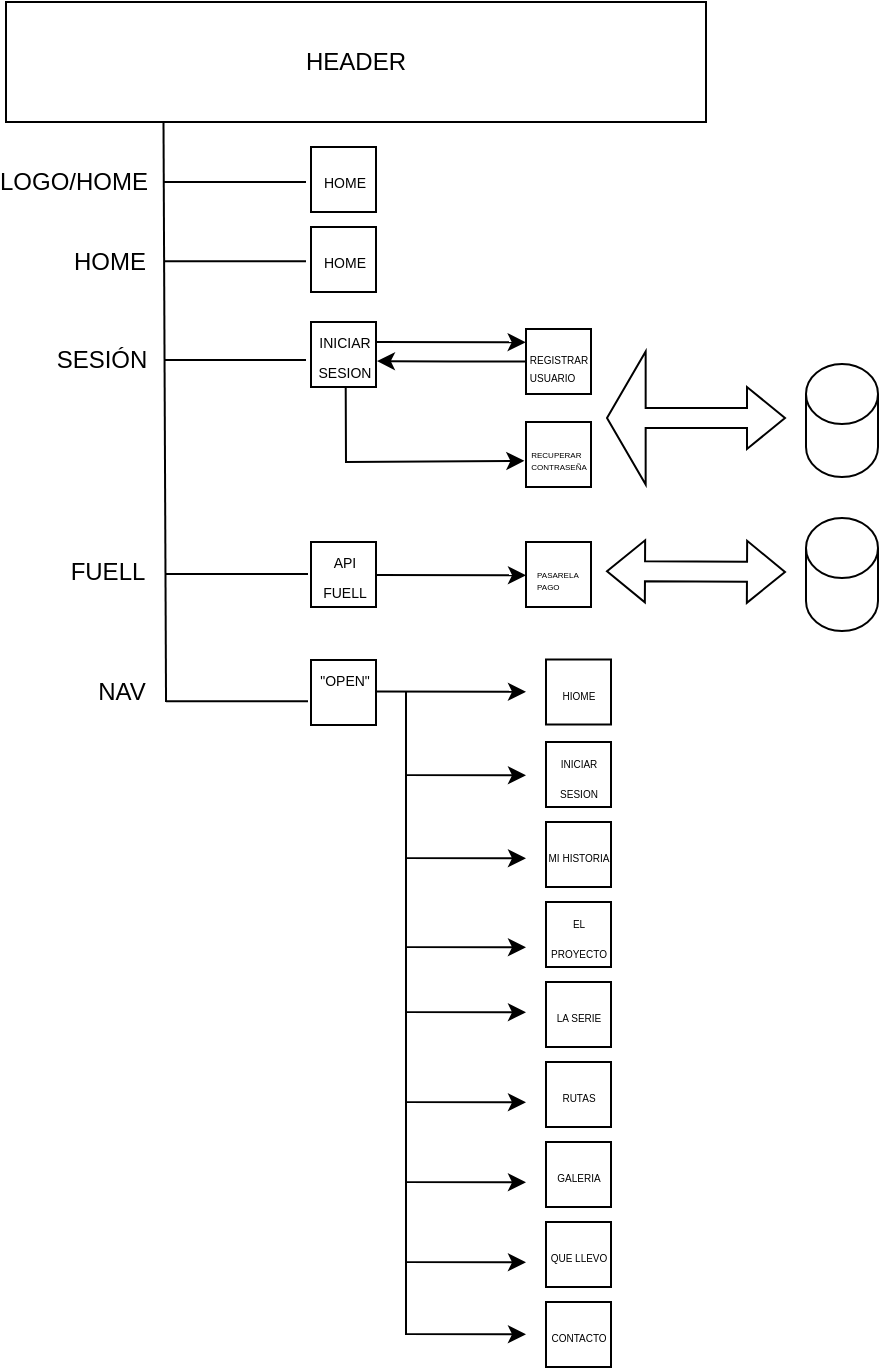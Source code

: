 <mxfile version="22.1.3" type="github" pages="3">
  <diagram name="Página-1" id="Q6UjCD8Ogbrj1XXTGMY5">
    <mxGraphModel dx="2931" dy="1871" grid="1" gridSize="10" guides="1" tooltips="1" connect="1" arrows="1" fold="1" page="1" pageScale="1" pageWidth="827" pageHeight="1169" math="0" shadow="0">
      <root>
        <mxCell id="0" />
        <mxCell id="1" parent="0" />
        <mxCell id="9y2J15ivf_s7y_aRdUUG-4" value="HEADER" style="rounded=0;whiteSpace=wrap;html=1;rotation=0;" parent="1" vertex="1">
          <mxGeometry x="196" y="243" width="350" height="60" as="geometry" />
        </mxCell>
        <mxCell id="9y2J15ivf_s7y_aRdUUG-5" value="" style="endArrow=none;html=1;rounded=0;entryX=0.225;entryY=0.982;entryDx=0;entryDy=0;entryPerimeter=0;exitX=0.867;exitY=0.667;exitDx=0;exitDy=0;exitPerimeter=0;" parent="1" source="9y2J15ivf_s7y_aRdUUG-7" edge="1">
          <mxGeometry width="50" height="50" relative="1" as="geometry">
            <mxPoint x="276" y="583" as="sourcePoint" />
            <mxPoint x="274.75" y="302.92" as="targetPoint" />
          </mxGeometry>
        </mxCell>
        <mxCell id="9y2J15ivf_s7y_aRdUUG-6" value="" style="endArrow=none;html=1;rounded=0;" parent="1" edge="1">
          <mxGeometry width="50" height="50" relative="1" as="geometry">
            <mxPoint x="275" y="333" as="sourcePoint" />
            <mxPoint x="346" y="333" as="targetPoint" />
          </mxGeometry>
        </mxCell>
        <mxCell id="9y2J15ivf_s7y_aRdUUG-7" value="NAV" style="text;html=1;strokeColor=none;fillColor=none;align=center;verticalAlign=middle;whiteSpace=wrap;rounded=0;" parent="1" vertex="1">
          <mxGeometry x="224" y="573" width="60" height="30" as="geometry" />
        </mxCell>
        <mxCell id="9y2J15ivf_s7y_aRdUUG-11" value="HOME" style="text;html=1;strokeColor=none;fillColor=none;align=center;verticalAlign=middle;whiteSpace=wrap;rounded=0;" parent="1" vertex="1">
          <mxGeometry x="218" y="358" width="60" height="30" as="geometry" />
        </mxCell>
        <mxCell id="9y2J15ivf_s7y_aRdUUG-13" value="FUELL" style="text;html=1;strokeColor=none;fillColor=none;align=center;verticalAlign=middle;whiteSpace=wrap;rounded=0;" parent="1" vertex="1">
          <mxGeometry x="217" y="513" width="60" height="30" as="geometry" />
        </mxCell>
        <mxCell id="9y2J15ivf_s7y_aRdUUG-14" value="SESIÓN" style="text;html=1;strokeColor=none;fillColor=none;align=center;verticalAlign=middle;whiteSpace=wrap;rounded=0;" parent="1" vertex="1">
          <mxGeometry x="214" y="406.5" width="60" height="30" as="geometry" />
        </mxCell>
        <mxCell id="9y2J15ivf_s7y_aRdUUG-15" value="LOGO/HOME" style="text;html=1;strokeColor=none;fillColor=none;align=center;verticalAlign=middle;whiteSpace=wrap;rounded=0;" parent="1" vertex="1">
          <mxGeometry x="200" y="318" width="60" height="30" as="geometry" />
        </mxCell>
        <mxCell id="9y2J15ivf_s7y_aRdUUG-16" value="&lt;font style=&quot;font-size: 7px;&quot;&gt;HOME&lt;/font&gt;" style="whiteSpace=wrap;html=1;aspect=fixed;align=center;" parent="1" vertex="1">
          <mxGeometry x="348.5" y="315.5" width="32.5" height="32.5" as="geometry" />
        </mxCell>
        <mxCell id="9y2J15ivf_s7y_aRdUUG-17" value="" style="endArrow=none;html=1;rounded=0;" parent="1" edge="1">
          <mxGeometry width="50" height="50" relative="1" as="geometry">
            <mxPoint x="275" y="372.66" as="sourcePoint" />
            <mxPoint x="346" y="372.66" as="targetPoint" />
          </mxGeometry>
        </mxCell>
        <mxCell id="9y2J15ivf_s7y_aRdUUG-18" value="&lt;font style=&quot;font-size: 7px;&quot;&gt;HOME&lt;/font&gt;" style="whiteSpace=wrap;html=1;aspect=fixed;align=center;" parent="1" vertex="1">
          <mxGeometry x="348.5" y="355.5" width="32.5" height="32.5" as="geometry" />
        </mxCell>
        <mxCell id="9y2J15ivf_s7y_aRdUUG-19" value="" style="endArrow=none;html=1;rounded=0;" parent="1" edge="1">
          <mxGeometry width="50" height="50" relative="1" as="geometry">
            <mxPoint x="275" y="422" as="sourcePoint" />
            <mxPoint x="346" y="422" as="targetPoint" />
          </mxGeometry>
        </mxCell>
        <mxCell id="9y2J15ivf_s7y_aRdUUG-20" value="&lt;font style=&quot;font-size: 7px;&quot;&gt;INICIAR&lt;br&gt;SESION&lt;br&gt;&lt;/font&gt;" style="whiteSpace=wrap;html=1;aspect=fixed;align=center;" parent="1" vertex="1">
          <mxGeometry x="348.5" y="403" width="32.5" height="32.5" as="geometry" />
        </mxCell>
        <mxCell id="9y2J15ivf_s7y_aRdUUG-28" value="" style="edgeStyle=orthogonalEdgeStyle;rounded=0;orthogonalLoop=1;jettySize=auto;html=1;entryX=1.014;entryY=0.601;entryDx=0;entryDy=0;entryPerimeter=0;" parent="1" source="9y2J15ivf_s7y_aRdUUG-22" target="9y2J15ivf_s7y_aRdUUG-20" edge="1">
          <mxGeometry relative="1" as="geometry">
            <mxPoint x="386" y="423" as="targetPoint" />
          </mxGeometry>
        </mxCell>
        <mxCell id="9y2J15ivf_s7y_aRdUUG-22" value="&lt;div style=&quot;text-align: left;&quot;&gt;&lt;span style=&quot;font-size: 5px; background-color: initial;&quot;&gt;REGISTRAR&lt;/span&gt;&lt;/div&gt;&lt;font style=&quot;font-size: 5px;&quot;&gt;&lt;div style=&quot;text-align: left;&quot;&gt;&lt;span style=&quot;background-color: initial;&quot;&gt;USUARIO&lt;/span&gt;&lt;/div&gt;&lt;/font&gt;" style="whiteSpace=wrap;html=1;aspect=fixed;align=center;" parent="1" vertex="1">
          <mxGeometry x="456" y="406.5" width="32.5" height="32.5" as="geometry" />
        </mxCell>
        <mxCell id="9y2J15ivf_s7y_aRdUUG-24" value="&lt;div style=&quot;text-align: left;&quot;&gt;&lt;span style=&quot;font-size: 4px; background-color: initial;&quot;&gt;RECUPERAR&lt;/span&gt;&lt;/div&gt;&lt;font style=&quot;font-size: 4px;&quot;&gt;&lt;div style=&quot;text-align: left;&quot;&gt;&lt;span style=&quot;background-color: initial;&quot;&gt;CONTRASEÑA&lt;/span&gt;&lt;/div&gt;&lt;/font&gt;" style="whiteSpace=wrap;html=1;aspect=fixed;align=center;" parent="1" vertex="1">
          <mxGeometry x="456" y="453" width="32.5" height="32.5" as="geometry" />
        </mxCell>
        <mxCell id="9y2J15ivf_s7y_aRdUUG-27" value="" style="endArrow=classic;html=1;rounded=0;exitX=1.005;exitY=0.567;exitDx=0;exitDy=0;exitPerimeter=0;" parent="1" edge="1">
          <mxGeometry width="50" height="50" relative="1" as="geometry">
            <mxPoint x="381.002" y="412.998" as="sourcePoint" />
            <mxPoint x="455.84" y="413.12" as="targetPoint" />
          </mxGeometry>
        </mxCell>
        <mxCell id="9y2J15ivf_s7y_aRdUUG-29" value="" style="endArrow=classic;html=1;rounded=0;entryX=-0.025;entryY=0.598;entryDx=0;entryDy=0;entryPerimeter=0;exitX=0.534;exitY=0.99;exitDx=0;exitDy=0;exitPerimeter=0;" parent="1" source="9y2J15ivf_s7y_aRdUUG-20" target="9y2J15ivf_s7y_aRdUUG-24" edge="1">
          <mxGeometry width="50" height="50" relative="1" as="geometry">
            <mxPoint x="381.002" y="469.168" as="sourcePoint" />
            <mxPoint x="455.84" y="469.29" as="targetPoint" />
            <Array as="points">
              <mxPoint x="366" y="473" />
            </Array>
          </mxGeometry>
        </mxCell>
        <mxCell id="9y2J15ivf_s7y_aRdUUG-31" value="&lt;font style=&quot;font-size: 7px;&quot;&gt;API&lt;br&gt;FUELL&lt;br&gt;&lt;/font&gt;" style="whiteSpace=wrap;html=1;aspect=fixed;align=center;" parent="1" vertex="1">
          <mxGeometry x="348.5" y="513" width="32.5" height="32.5" as="geometry" />
        </mxCell>
        <mxCell id="9y2J15ivf_s7y_aRdUUG-32" value="" style="endArrow=none;html=1;rounded=0;" parent="1" edge="1">
          <mxGeometry width="50" height="50" relative="1" as="geometry">
            <mxPoint x="276" y="528.94" as="sourcePoint" />
            <mxPoint x="347" y="528.94" as="targetPoint" />
          </mxGeometry>
        </mxCell>
        <mxCell id="9y2J15ivf_s7y_aRdUUG-33" value="" style="endArrow=classic;html=1;rounded=0;exitX=1.005;exitY=0.567;exitDx=0;exitDy=0;exitPerimeter=0;" parent="1" edge="1">
          <mxGeometry width="50" height="50" relative="1" as="geometry">
            <mxPoint x="381.162" y="529.497" as="sourcePoint" />
            <mxPoint x="456" y="529.62" as="targetPoint" />
          </mxGeometry>
        </mxCell>
        <mxCell id="9y2J15ivf_s7y_aRdUUG-34" value="&lt;div style=&quot;text-align: left;&quot;&gt;&lt;span style=&quot;font-size: 4px; background-color: initial;&quot;&gt;PASARELA&amp;nbsp;&lt;/span&gt;&lt;/div&gt;&lt;font style=&quot;font-size: 4px;&quot;&gt;&lt;div style=&quot;text-align: left;&quot;&gt;&lt;span style=&quot;background-color: initial;&quot;&gt;PAGO&lt;/span&gt;&lt;/div&gt;&lt;/font&gt;" style="whiteSpace=wrap;html=1;aspect=fixed;align=center;" parent="1" vertex="1">
          <mxGeometry x="456" y="513" width="32.5" height="32.5" as="geometry" />
        </mxCell>
        <mxCell id="9y2J15ivf_s7y_aRdUUG-35" value="" style="endArrow=none;html=1;rounded=0;" parent="1" edge="1">
          <mxGeometry width="50" height="50" relative="1" as="geometry">
            <mxPoint x="276" y="592.62" as="sourcePoint" />
            <mxPoint x="347" y="592.62" as="targetPoint" />
          </mxGeometry>
        </mxCell>
        <mxCell id="9y2J15ivf_s7y_aRdUUG-36" value="&lt;font style=&quot;font-size: 7px;&quot;&gt;&quot;OPEN&quot;&lt;br&gt;&lt;br&gt;&lt;/font&gt;" style="whiteSpace=wrap;html=1;aspect=fixed;align=center;" parent="1" vertex="1">
          <mxGeometry x="348.5" y="572" width="32.5" height="32.5" as="geometry" />
        </mxCell>
        <mxCell id="9y2J15ivf_s7y_aRdUUG-37" value="" style="endArrow=classic;html=1;rounded=0;exitX=1.005;exitY=0.567;exitDx=0;exitDy=0;exitPerimeter=0;" parent="1" edge="1">
          <mxGeometry width="50" height="50" relative="1" as="geometry">
            <mxPoint x="381.162" y="587.788" as="sourcePoint" />
            <mxPoint x="456" y="587.91" as="targetPoint" />
          </mxGeometry>
        </mxCell>
        <mxCell id="9y2J15ivf_s7y_aRdUUG-38" value="" style="endArrow=classic;html=1;rounded=0;" parent="1" edge="1">
          <mxGeometry width="50" height="50" relative="1" as="geometry">
            <mxPoint x="396" y="588" as="sourcePoint" />
            <mxPoint x="456" y="629.62" as="targetPoint" />
            <Array as="points">
              <mxPoint x="396" y="629.5" />
            </Array>
          </mxGeometry>
        </mxCell>
        <mxCell id="9y2J15ivf_s7y_aRdUUG-39" value="" style="endArrow=classic;html=1;rounded=0;" parent="1" edge="1">
          <mxGeometry width="50" height="50" relative="1" as="geometry">
            <mxPoint x="396" y="685.5" as="sourcePoint" />
            <mxPoint x="456" y="715.62" as="targetPoint" />
            <Array as="points">
              <mxPoint x="396" y="715.5" />
            </Array>
          </mxGeometry>
        </mxCell>
        <mxCell id="9y2J15ivf_s7y_aRdUUG-40" value="" style="endArrow=classic;html=1;rounded=0;" parent="1" edge="1">
          <mxGeometry width="50" height="50" relative="1" as="geometry">
            <mxPoint x="396" y="718" as="sourcePoint" />
            <mxPoint x="456" y="748.12" as="targetPoint" />
            <Array as="points">
              <mxPoint x="396" y="748" />
            </Array>
          </mxGeometry>
        </mxCell>
        <mxCell id="9y2J15ivf_s7y_aRdUUG-41" value="" style="endArrow=classic;html=1;rounded=0;" parent="1" edge="1">
          <mxGeometry width="50" height="50" relative="1" as="geometry">
            <mxPoint x="396" y="763" as="sourcePoint" />
            <mxPoint x="456" y="793.12" as="targetPoint" />
            <Array as="points">
              <mxPoint x="396" y="793" />
            </Array>
          </mxGeometry>
        </mxCell>
        <mxCell id="9y2J15ivf_s7y_aRdUUG-42" value="" style="endArrow=classic;html=1;rounded=0;" parent="1" edge="1">
          <mxGeometry width="50" height="50" relative="1" as="geometry">
            <mxPoint x="396" y="603" as="sourcePoint" />
            <mxPoint x="456" y="671.12" as="targetPoint" />
            <Array as="points">
              <mxPoint x="396" y="671" />
            </Array>
          </mxGeometry>
        </mxCell>
        <mxCell id="kgXsLkmQywL4M7RVmzUK-1" value="" style="shape=cylinder3;whiteSpace=wrap;html=1;boundedLbl=1;backgroundOutline=1;size=15;" parent="1" vertex="1">
          <mxGeometry x="596" y="424" width="36" height="56.5" as="geometry" />
        </mxCell>
        <mxCell id="kgXsLkmQywL4M7RVmzUK-2" value="" style="shape=flexArrow;endArrow=classic;startArrow=classic;html=1;rounded=0;startWidth=55.484;startSize=6.11;" parent="1" edge="1">
          <mxGeometry width="100" height="100" relative="1" as="geometry">
            <mxPoint x="496" y="451" as="sourcePoint" />
            <mxPoint x="586" y="451" as="targetPoint" />
          </mxGeometry>
        </mxCell>
        <mxCell id="kgXsLkmQywL4M7RVmzUK-3" value="" style="shape=cylinder3;whiteSpace=wrap;html=1;boundedLbl=1;backgroundOutline=1;size=15;" parent="1" vertex="1">
          <mxGeometry x="596" y="501" width="36" height="56.5" as="geometry" />
        </mxCell>
        <mxCell id="kgXsLkmQywL4M7RVmzUK-4" value="" style="shape=flexArrow;endArrow=classic;startArrow=classic;html=1;rounded=0;" parent="1" edge="1">
          <mxGeometry width="100" height="100" relative="1" as="geometry">
            <mxPoint x="496" y="527.58" as="sourcePoint" />
            <mxPoint x="586" y="528" as="targetPoint" />
          </mxGeometry>
        </mxCell>
        <mxCell id="kgXsLkmQywL4M7RVmzUK-5" value="&lt;div style=&quot;text-align: left;&quot;&gt;&lt;span style=&quot;font-size: 5px;&quot;&gt;HIOME&lt;/span&gt;&lt;/div&gt;" style="whiteSpace=wrap;html=1;aspect=fixed;align=center;" parent="1" vertex="1">
          <mxGeometry x="466" y="571.75" width="32.5" height="32.5" as="geometry" />
        </mxCell>
        <mxCell id="kgXsLkmQywL4M7RVmzUK-10" value="&lt;div style=&quot;&quot;&gt;&lt;span style=&quot;font-size: 5px;&quot;&gt;INICIAR&lt;/span&gt;&lt;/div&gt;&lt;div style=&quot;&quot;&gt;&lt;span style=&quot;font-size: 5px;&quot;&gt;SESION&lt;/span&gt;&lt;/div&gt;" style="whiteSpace=wrap;html=1;aspect=fixed;align=center;" parent="1" vertex="1">
          <mxGeometry x="466" y="613" width="32.5" height="32.5" as="geometry" />
        </mxCell>
        <mxCell id="kgXsLkmQywL4M7RVmzUK-11" value="&lt;div style=&quot;&quot;&gt;&lt;span style=&quot;font-size: 5px;&quot;&gt;MI HISTORIA&lt;/span&gt;&lt;/div&gt;" style="whiteSpace=wrap;html=1;aspect=fixed;align=center;" parent="1" vertex="1">
          <mxGeometry x="466" y="653" width="32.5" height="32.5" as="geometry" />
        </mxCell>
        <mxCell id="kgXsLkmQywL4M7RVmzUK-12" value="&lt;div style=&quot;&quot;&gt;&lt;span style=&quot;font-size: 5px;&quot;&gt;EL PROYECTO&lt;/span&gt;&lt;/div&gt;" style="whiteSpace=wrap;html=1;aspect=fixed;align=center;" parent="1" vertex="1">
          <mxGeometry x="466" y="693" width="32.5" height="32.5" as="geometry" />
        </mxCell>
        <mxCell id="kgXsLkmQywL4M7RVmzUK-13" value="&lt;div style=&quot;&quot;&gt;&lt;span style=&quot;font-size: 5px;&quot;&gt;LA SERIE&lt;/span&gt;&lt;/div&gt;" style="whiteSpace=wrap;html=1;aspect=fixed;align=center;" parent="1" vertex="1">
          <mxGeometry x="466" y="733" width="32.5" height="32.5" as="geometry" />
        </mxCell>
        <mxCell id="kgXsLkmQywL4M7RVmzUK-14" value="&lt;div style=&quot;&quot;&gt;&lt;span style=&quot;font-size: 5px;&quot;&gt;RUTAS&lt;/span&gt;&lt;/div&gt;" style="whiteSpace=wrap;html=1;aspect=fixed;align=center;" parent="1" vertex="1">
          <mxGeometry x="466" y="773" width="32.5" height="32.5" as="geometry" />
        </mxCell>
        <mxCell id="kgXsLkmQywL4M7RVmzUK-15" value="&lt;div style=&quot;&quot;&gt;&lt;span style=&quot;font-size: 5px;&quot;&gt;GALERIA&lt;/span&gt;&lt;/div&gt;" style="whiteSpace=wrap;html=1;aspect=fixed;align=center;" parent="1" vertex="1">
          <mxGeometry x="466" y="813" width="32.5" height="32.5" as="geometry" />
        </mxCell>
        <mxCell id="kgXsLkmQywL4M7RVmzUK-16" value="&lt;div style=&quot;&quot;&gt;&lt;span style=&quot;font-size: 5px;&quot;&gt;QUE LLEVO&lt;/span&gt;&lt;/div&gt;" style="whiteSpace=wrap;html=1;aspect=fixed;align=center;" parent="1" vertex="1">
          <mxGeometry x="466" y="853" width="32.5" height="32.5" as="geometry" />
        </mxCell>
        <mxCell id="kgXsLkmQywL4M7RVmzUK-17" value="&lt;div style=&quot;&quot;&gt;&lt;span style=&quot;font-size: 5px;&quot;&gt;CONTACTO&lt;/span&gt;&lt;/div&gt;" style="whiteSpace=wrap;html=1;aspect=fixed;align=center;" parent="1" vertex="1">
          <mxGeometry x="466" y="893" width="32.5" height="32.5" as="geometry" />
        </mxCell>
        <mxCell id="kgXsLkmQywL4M7RVmzUK-18" value="" style="endArrow=classic;html=1;rounded=0;" parent="1" edge="1">
          <mxGeometry width="50" height="50" relative="1" as="geometry">
            <mxPoint x="396" y="803" as="sourcePoint" />
            <mxPoint x="456" y="833.12" as="targetPoint" />
            <Array as="points">
              <mxPoint x="396" y="833" />
            </Array>
          </mxGeometry>
        </mxCell>
        <mxCell id="kgXsLkmQywL4M7RVmzUK-19" value="" style="endArrow=classic;html=1;rounded=0;" parent="1" edge="1">
          <mxGeometry width="50" height="50" relative="1" as="geometry">
            <mxPoint x="396" y="843" as="sourcePoint" />
            <mxPoint x="456" y="873.12" as="targetPoint" />
            <Array as="points">
              <mxPoint x="396" y="873" />
            </Array>
          </mxGeometry>
        </mxCell>
        <mxCell id="kgXsLkmQywL4M7RVmzUK-20" value="" style="endArrow=classic;html=1;rounded=0;" parent="1" edge="1">
          <mxGeometry width="50" height="50" relative="1" as="geometry">
            <mxPoint x="396" y="623" as="sourcePoint" />
            <mxPoint x="456" y="909.12" as="targetPoint" />
            <Array as="points">
              <mxPoint x="396" y="909" />
            </Array>
          </mxGeometry>
        </mxCell>
      </root>
    </mxGraphModel>
  </diagram>
  <diagram id="-124YWtlJ_5NikbabNIL" name="Página-2">
    <mxGraphModel dx="3420" dy="2183" grid="1" gridSize="10" guides="1" tooltips="1" connect="1" arrows="1" fold="1" page="1" pageScale="1" pageWidth="827" pageHeight="1169" math="0" shadow="0">
      <root>
        <mxCell id="0" />
        <mxCell id="1" parent="0" />
        <mxCell id="Ffmv8Cmfs7eeJ2vaF25--1" value="HOME" style="rounded=0;whiteSpace=wrap;html=1;rotation=0;" vertex="1" parent="1">
          <mxGeometry x="250" y="308" width="350" height="60" as="geometry" />
        </mxCell>
        <mxCell id="Ffmv8Cmfs7eeJ2vaF25--3" value="" style="endArrow=none;html=1;rounded=0;entryX=0.225;entryY=0.982;entryDx=0;entryDy=0;entryPerimeter=0;" edge="1" parent="1">
          <mxGeometry width="50" height="50" relative="1" as="geometry">
            <mxPoint x="360" y="728" as="sourcePoint" />
            <mxPoint x="360" y="368" as="targetPoint" />
          </mxGeometry>
        </mxCell>
        <mxCell id="Ffmv8Cmfs7eeJ2vaF25--4" value="&lt;div style=&quot;&quot;&gt;&lt;span style=&quot;font-size: 5px;&quot;&gt;LA SERIE&lt;/span&gt;&lt;/div&gt;" style="whiteSpace=wrap;html=1;aspect=fixed;align=center;" vertex="1" parent="1">
          <mxGeometry x="450" y="390.5" width="32.5" height="32.5" as="geometry" />
        </mxCell>
        <mxCell id="Ffmv8Cmfs7eeJ2vaF25--5" value="&lt;div style=&quot;&quot;&gt;&lt;span style=&quot;font-size: 5px;&quot;&gt;MI HISTORIA&lt;/span&gt;&lt;/div&gt;" style="whiteSpace=wrap;html=1;aspect=fixed;align=center;" vertex="1" parent="1">
          <mxGeometry x="567.5" y="445.5" width="32.5" height="32.5" as="geometry" />
        </mxCell>
        <mxCell id="Ffmv8Cmfs7eeJ2vaF25--6" value="&lt;div style=&quot;&quot;&gt;&lt;span style=&quot;font-size: 5px;&quot;&gt;PROYECTO&lt;/span&gt;&lt;/div&gt;" style="whiteSpace=wrap;html=1;aspect=fixed;align=center;" vertex="1" parent="1">
          <mxGeometry x="450" y="499" width="32.5" height="32.5" as="geometry" />
        </mxCell>
        <mxCell id="Ffmv8Cmfs7eeJ2vaF25--7" value="&lt;div style=&quot;&quot;&gt;&lt;span style=&quot;font-size: 5px;&quot;&gt;IMAGENES&lt;/span&gt;&lt;/div&gt;" style="whiteSpace=wrap;html=1;aspect=fixed;align=center;" vertex="1" parent="1">
          <mxGeometry x="450" y="555.5" width="32.5" height="32.5" as="geometry" />
        </mxCell>
        <mxCell id="Ffmv8Cmfs7eeJ2vaF25--8" value="&lt;div style=&quot;&quot;&gt;&lt;span style=&quot;font-size: 5px;&quot;&gt;INSTAGRAM&lt;/span&gt;&lt;/div&gt;" style="whiteSpace=wrap;html=1;aspect=fixed;align=center;" vertex="1" parent="1">
          <mxGeometry x="450" y="708" width="32.5" height="32.5" as="geometry" />
        </mxCell>
        <mxCell id="Ffmv8Cmfs7eeJ2vaF25--9" value="&lt;div style=&quot;&quot;&gt;&lt;span style=&quot;font-size: 5px;&quot;&gt;MATERIAL&lt;/span&gt;&lt;/div&gt;" style="whiteSpace=wrap;html=1;aspect=fixed;align=center;" vertex="1" parent="1">
          <mxGeometry x="450" y="608" width="32.5" height="32.5" as="geometry" />
        </mxCell>
        <mxCell id="Ffmv8Cmfs7eeJ2vaF25--10" value="" style="endArrow=classic;html=1;rounded=0;" edge="1" parent="1">
          <mxGeometry width="50" height="50" relative="1" as="geometry">
            <mxPoint x="300" y="408" as="sourcePoint" />
            <mxPoint x="434.67" y="408.12" as="targetPoint" />
          </mxGeometry>
        </mxCell>
        <mxCell id="Ffmv8Cmfs7eeJ2vaF25--11" value="" style="endArrow=classic;html=1;rounded=0;" edge="1" parent="1">
          <mxGeometry width="50" height="50" relative="1" as="geometry">
            <mxPoint x="300" y="462" as="sourcePoint" />
            <mxPoint x="434.67" y="462.25" as="targetPoint" />
          </mxGeometry>
        </mxCell>
        <mxCell id="Ffmv8Cmfs7eeJ2vaF25--12" value="&lt;div style=&quot;&quot;&gt;&lt;span style=&quot;font-size: 5px;&quot;&gt;EL PROYECTO&lt;/span&gt;&lt;/div&gt;" style="whiteSpace=wrap;html=1;aspect=fixed;align=center;" vertex="1" parent="1">
          <mxGeometry x="567.5" y="499" width="32.5" height="32.5" as="geometry" />
        </mxCell>
        <mxCell id="Ffmv8Cmfs7eeJ2vaF25--13" value="&lt;div style=&quot;&quot;&gt;&lt;span style=&quot;font-size: 5px;&quot;&gt;SOBRE MI&lt;/span&gt;&lt;/div&gt;" style="whiteSpace=wrap;html=1;aspect=fixed;align=center;" vertex="1" parent="1">
          <mxGeometry x="450" y="445.5" width="32.5" height="32.5" as="geometry" />
        </mxCell>
        <mxCell id="Ffmv8Cmfs7eeJ2vaF25--14" value="&lt;div style=&quot;&quot;&gt;&lt;span style=&quot;font-size: 5px;&quot;&gt;GALERIA&lt;/span&gt;&lt;/div&gt;" style="whiteSpace=wrap;html=1;aspect=fixed;align=center;" vertex="1" parent="1">
          <mxGeometry x="567.5" y="555.5" width="32.5" height="32.5" as="geometry" />
        </mxCell>
        <mxCell id="Ffmv8Cmfs7eeJ2vaF25--15" value="&lt;div style=&quot;&quot;&gt;&lt;span style=&quot;font-size: 5px;&quot;&gt;QUE LLEVO&lt;/span&gt;&lt;/div&gt;" style="whiteSpace=wrap;html=1;aspect=fixed;align=center;" vertex="1" parent="1">
          <mxGeometry x="567.5" y="608" width="32.5" height="32.5" as="geometry" />
        </mxCell>
        <mxCell id="Ffmv8Cmfs7eeJ2vaF25--16" value="" style="endArrow=classic;html=1;rounded=0;exitX=1.005;exitY=0.567;exitDx=0;exitDy=0;exitPerimeter=0;" edge="1" parent="1">
          <mxGeometry width="50" height="50" relative="1" as="geometry">
            <mxPoint x="360.002" y="514.957" as="sourcePoint" />
            <mxPoint x="434.84" y="515.08" as="targetPoint" />
          </mxGeometry>
        </mxCell>
        <mxCell id="Ffmv8Cmfs7eeJ2vaF25--17" value="" style="endArrow=classic;html=1;rounded=0;exitX=1.005;exitY=0.567;exitDx=0;exitDy=0;exitPerimeter=0;" edge="1" parent="1">
          <mxGeometry width="50" height="50" relative="1" as="geometry">
            <mxPoint x="360.002" y="571.457" as="sourcePoint" />
            <mxPoint x="434.84" y="571.58" as="targetPoint" />
          </mxGeometry>
        </mxCell>
        <mxCell id="Ffmv8Cmfs7eeJ2vaF25--18" value="" style="endArrow=classic;html=1;rounded=0;exitX=1.005;exitY=0.567;exitDx=0;exitDy=0;exitPerimeter=0;" edge="1" parent="1">
          <mxGeometry width="50" height="50" relative="1" as="geometry">
            <mxPoint x="360.002" y="627.497" as="sourcePoint" />
            <mxPoint x="434.84" y="627.62" as="targetPoint" />
          </mxGeometry>
        </mxCell>
        <mxCell id="Ffmv8Cmfs7eeJ2vaF25--19" value="" style="endArrow=classic;html=1;rounded=0;" edge="1" parent="1">
          <mxGeometry relative="1" as="geometry">
            <mxPoint x="490.5" y="572.24" as="sourcePoint" />
            <mxPoint x="558" y="572" as="targetPoint" />
          </mxGeometry>
        </mxCell>
        <mxCell id="Ffmv8Cmfs7eeJ2vaF25--20" value="Label" style="edgeLabel;resizable=0;html=1;align=center;verticalAlign=middle;" connectable="0" vertex="1" parent="Ffmv8Cmfs7eeJ2vaF25--19">
          <mxGeometry relative="1" as="geometry" />
        </mxCell>
        <mxCell id="Ffmv8Cmfs7eeJ2vaF25--21" value="IDEM" style="edgeLabel;html=1;align=center;verticalAlign=middle;resizable=0;points=[];" vertex="1" connectable="0" parent="Ffmv8Cmfs7eeJ2vaF25--19">
          <mxGeometry x="-0.033" y="-1" relative="1" as="geometry">
            <mxPoint as="offset" />
          </mxGeometry>
        </mxCell>
        <mxCell id="Ffmv8Cmfs7eeJ2vaF25--22" value="" style="endArrow=classic;html=1;rounded=0;" edge="1" parent="1">
          <mxGeometry relative="1" as="geometry">
            <mxPoint x="490" y="624.74" as="sourcePoint" />
            <mxPoint x="560" y="625" as="targetPoint" />
          </mxGeometry>
        </mxCell>
        <mxCell id="Ffmv8Cmfs7eeJ2vaF25--23" value="Label" style="edgeLabel;resizable=0;html=1;align=center;verticalAlign=middle;" connectable="0" vertex="1" parent="Ffmv8Cmfs7eeJ2vaF25--22">
          <mxGeometry relative="1" as="geometry" />
        </mxCell>
        <mxCell id="Ffmv8Cmfs7eeJ2vaF25--24" value="IDEM" style="edgeLabel;html=1;align=center;verticalAlign=middle;resizable=0;points=[];" vertex="1" connectable="0" parent="Ffmv8Cmfs7eeJ2vaF25--22">
          <mxGeometry x="-0.033" y="-1" relative="1" as="geometry">
            <mxPoint as="offset" />
          </mxGeometry>
        </mxCell>
        <mxCell id="Ffmv8Cmfs7eeJ2vaF25--25" value="" style="endArrow=classic;html=1;rounded=0;" edge="1" parent="1">
          <mxGeometry relative="1" as="geometry">
            <mxPoint x="490" y="515.74" as="sourcePoint" />
            <mxPoint x="560" y="516" as="targetPoint" />
          </mxGeometry>
        </mxCell>
        <mxCell id="Ffmv8Cmfs7eeJ2vaF25--26" value="Label" style="edgeLabel;resizable=0;html=1;align=center;verticalAlign=middle;" connectable="0" vertex="1" parent="Ffmv8Cmfs7eeJ2vaF25--25">
          <mxGeometry relative="1" as="geometry" />
        </mxCell>
        <mxCell id="Ffmv8Cmfs7eeJ2vaF25--27" value="IDEM" style="edgeLabel;html=1;align=center;verticalAlign=middle;resizable=0;points=[];" vertex="1" connectable="0" parent="Ffmv8Cmfs7eeJ2vaF25--25">
          <mxGeometry x="-0.033" y="-1" relative="1" as="geometry">
            <mxPoint as="offset" />
          </mxGeometry>
        </mxCell>
        <mxCell id="Ffmv8Cmfs7eeJ2vaF25--28" value="" style="endArrow=classic;html=1;rounded=0;" edge="1" parent="1">
          <mxGeometry relative="1" as="geometry">
            <mxPoint x="490" y="463.98" as="sourcePoint" />
            <mxPoint x="558" y="464" as="targetPoint" />
          </mxGeometry>
        </mxCell>
        <mxCell id="Ffmv8Cmfs7eeJ2vaF25--29" value="Label" style="edgeLabel;resizable=0;html=1;align=center;verticalAlign=middle;" connectable="0" vertex="1" parent="Ffmv8Cmfs7eeJ2vaF25--28">
          <mxGeometry relative="1" as="geometry" />
        </mxCell>
        <mxCell id="Ffmv8Cmfs7eeJ2vaF25--30" value="IDEM" style="edgeLabel;html=1;align=center;verticalAlign=middle;resizable=0;points=[];" vertex="1" connectable="0" parent="Ffmv8Cmfs7eeJ2vaF25--28">
          <mxGeometry x="-0.033" y="-1" relative="1" as="geometry">
            <mxPoint as="offset" />
          </mxGeometry>
        </mxCell>
        <mxCell id="Ffmv8Cmfs7eeJ2vaF25--31" value="" style="endArrow=none;html=1;rounded=0;" edge="1" parent="1">
          <mxGeometry width="50" height="50" relative="1" as="geometry">
            <mxPoint x="300" y="515" as="sourcePoint" />
            <mxPoint x="360" y="515" as="targetPoint" />
          </mxGeometry>
        </mxCell>
        <mxCell id="Ffmv8Cmfs7eeJ2vaF25--32" value="" style="endArrow=none;html=1;rounded=0;" edge="1" parent="1">
          <mxGeometry width="50" height="50" relative="1" as="geometry">
            <mxPoint x="300" y="571.62" as="sourcePoint" />
            <mxPoint x="360" y="571.62" as="targetPoint" />
          </mxGeometry>
        </mxCell>
        <mxCell id="Ffmv8Cmfs7eeJ2vaF25--33" value="" style="endArrow=none;html=1;rounded=0;" edge="1" parent="1">
          <mxGeometry width="50" height="50" relative="1" as="geometry">
            <mxPoint x="300" y="627.5" as="sourcePoint" />
            <mxPoint x="360" y="627.5" as="targetPoint" />
          </mxGeometry>
        </mxCell>
        <mxCell id="Ffmv8Cmfs7eeJ2vaF25--34" value="" style="endArrow=none;html=1;rounded=0;" edge="1" parent="1">
          <mxGeometry width="50" height="50" relative="1" as="geometry">
            <mxPoint x="300" y="628" as="sourcePoint" />
            <mxPoint x="300" y="408" as="targetPoint" />
          </mxGeometry>
        </mxCell>
        <mxCell id="Ffmv8Cmfs7eeJ2vaF25--35" value="SECCIÓN&lt;br&gt;2&lt;br&gt;&quot;PAGES&quot;" style="text;html=1;strokeColor=none;fillColor=none;align=center;verticalAlign=middle;whiteSpace=wrap;rounded=0;" vertex="1" parent="1">
          <mxGeometry x="228" y="501" width="60" height="30" as="geometry" />
        </mxCell>
        <mxCell id="Ffmv8Cmfs7eeJ2vaF25--36" value="SECCIÓN&lt;br&gt;3&lt;br&gt;&quot;SOCIAL&quot;" style="text;html=1;strokeColor=none;fillColor=none;align=center;verticalAlign=middle;whiteSpace=wrap;rounded=0;" vertex="1" parent="1">
          <mxGeometry x="228" y="768" width="60" height="30" as="geometry" />
        </mxCell>
        <mxCell id="Ffmv8Cmfs7eeJ2vaF25--37" value="" style="endArrow=classic;html=1;rounded=0;" edge="1" parent="1">
          <mxGeometry width="50" height="50" relative="1" as="geometry">
            <mxPoint x="292" y="728" as="sourcePoint" />
            <mxPoint x="426.67" y="728.25" as="targetPoint" />
          </mxGeometry>
        </mxCell>
        <mxCell id="Ffmv8Cmfs7eeJ2vaF25--38" value="" style="endArrow=classic;html=1;rounded=0;" edge="1" parent="1">
          <mxGeometry width="50" height="50" relative="1" as="geometry">
            <mxPoint x="292" y="783.8" as="sourcePoint" />
            <mxPoint x="426.67" y="784.05" as="targetPoint" />
          </mxGeometry>
        </mxCell>
        <mxCell id="Ffmv8Cmfs7eeJ2vaF25--39" value="&lt;div style=&quot;&quot;&gt;&lt;span style=&quot;font-size: 5px;&quot;&gt;YOUTUBE&lt;/span&gt;&lt;/div&gt;" style="whiteSpace=wrap;html=1;aspect=fixed;align=center;" vertex="1" parent="1">
          <mxGeometry x="450" y="768" width="32.5" height="32.5" as="geometry" />
        </mxCell>
        <mxCell id="Ffmv8Cmfs7eeJ2vaF25--40" value="" style="endArrow=classic;html=1;rounded=0;" edge="1" parent="1">
          <mxGeometry width="50" height="50" relative="1" as="geometry">
            <mxPoint x="292" y="847.5" as="sourcePoint" />
            <mxPoint x="426.67" y="847.75" as="targetPoint" />
          </mxGeometry>
        </mxCell>
        <mxCell id="Ffmv8Cmfs7eeJ2vaF25--41" value="&lt;div style=&quot;&quot;&gt;&lt;span style=&quot;font-size: 5px;&quot;&gt;TIKTOK&lt;/span&gt;&lt;/div&gt;" style="whiteSpace=wrap;html=1;aspect=fixed;align=center;" vertex="1" parent="1">
          <mxGeometry x="450" y="828" width="32.5" height="32.5" as="geometry" />
        </mxCell>
        <mxCell id="Ffmv8Cmfs7eeJ2vaF25--42" value="" style="endArrow=none;html=1;rounded=0;" edge="1" parent="1">
          <mxGeometry width="50" height="50" relative="1" as="geometry">
            <mxPoint x="292" y="848" as="sourcePoint" />
            <mxPoint x="292" y="728" as="targetPoint" />
          </mxGeometry>
        </mxCell>
      </root>
    </mxGraphModel>
  </diagram>
  <diagram id="_oXhCdkdbHtDbQcvWzKo" name="Página-3">
    <mxGraphModel dx="2931" dy="1871" grid="1" gridSize="10" guides="1" tooltips="1" connect="1" arrows="1" fold="1" page="1" pageScale="1" pageWidth="827" pageHeight="1169" math="0" shadow="0">
      <root>
        <mxCell id="0" />
        <mxCell id="1" parent="0" />
        <mxCell id="cUeL70CWjQtdQukWPJir-2" value="FOOTER&lt;br&gt;" style="rounded=0;whiteSpace=wrap;html=1;rotation=0;" vertex="1" parent="1">
          <mxGeometry x="225" y="343" width="350" height="60" as="geometry" />
        </mxCell>
        <mxCell id="cUeL70CWjQtdQukWPJir-43" value="" style="endArrow=none;html=1;rounded=0;entryX=0.225;entryY=0.982;entryDx=0;entryDy=0;entryPerimeter=0;" edge="1" parent="1">
          <mxGeometry width="50" height="50" relative="1" as="geometry">
            <mxPoint x="304" y="623" as="sourcePoint" />
            <mxPoint x="304" y="403" as="targetPoint" />
          </mxGeometry>
        </mxCell>
        <mxCell id="cUeL70CWjQtdQukWPJir-44" value="" style="endArrow=classic;html=1;rounded=0;" edge="1" parent="1">
          <mxGeometry width="50" height="50" relative="1" as="geometry">
            <mxPoint x="304" y="443.09" as="sourcePoint" />
            <mxPoint x="398.67" y="442.73" as="targetPoint" />
          </mxGeometry>
        </mxCell>
        <mxCell id="cUeL70CWjQtdQukWPJir-45" value="&lt;div style=&quot;&quot;&gt;&lt;span style=&quot;font-size: 5px;&quot;&gt;SUMATE AL PROYECTO&lt;/span&gt;&lt;/div&gt;" style="whiteSpace=wrap;html=1;aspect=fixed;align=center;" vertex="1" parent="1">
          <mxGeometry x="404" y="428" width="32.5" height="32.5" as="geometry" />
        </mxCell>
        <mxCell id="cUeL70CWjQtdQukWPJir-46" value="&lt;div style=&quot;&quot;&gt;&lt;span style=&quot;font-size: 5px;&quot;&gt;EL PROYECTO&lt;/span&gt;&lt;/div&gt;" style="whiteSpace=wrap;html=1;aspect=fixed;align=center;" vertex="1" parent="1">
          <mxGeometry x="515" y="428" width="32.5" height="32.5" as="geometry" />
        </mxCell>
        <mxCell id="cUeL70CWjQtdQukWPJir-47" value="" style="endArrow=classic;html=1;rounded=0;" edge="1" parent="1">
          <mxGeometry relative="1" as="geometry">
            <mxPoint x="442" y="442.24" as="sourcePoint" />
            <mxPoint x="504" y="443" as="targetPoint" />
          </mxGeometry>
        </mxCell>
        <mxCell id="cUeL70CWjQtdQukWPJir-48" value="Label" style="edgeLabel;resizable=0;html=1;align=center;verticalAlign=middle;" connectable="0" vertex="1" parent="cUeL70CWjQtdQukWPJir-47">
          <mxGeometry relative="1" as="geometry" />
        </mxCell>
        <mxCell id="cUeL70CWjQtdQukWPJir-49" value="IDEM" style="edgeLabel;html=1;align=center;verticalAlign=middle;resizable=0;points=[];" vertex="1" connectable="0" parent="cUeL70CWjQtdQukWPJir-47">
          <mxGeometry x="-0.033" y="-1" relative="1" as="geometry">
            <mxPoint as="offset" />
          </mxGeometry>
        </mxCell>
        <mxCell id="cUeL70CWjQtdQukWPJir-50" value="" style="endArrow=classic;html=1;rounded=0;" edge="1" parent="1">
          <mxGeometry width="50" height="50" relative="1" as="geometry">
            <mxPoint x="304" y="490.43" as="sourcePoint" />
            <mxPoint x="398.67" y="490.07" as="targetPoint" />
          </mxGeometry>
        </mxCell>
        <mxCell id="cUeL70CWjQtdQukWPJir-51" value="&lt;div style=&quot;&quot;&gt;&lt;span style=&quot;font-size: 5px;&quot;&gt;FAQS&lt;/span&gt;&lt;/div&gt;" style="whiteSpace=wrap;html=1;aspect=fixed;align=center;" vertex="1" parent="1">
          <mxGeometry x="404" y="474" width="32.5" height="32.5" as="geometry" />
        </mxCell>
        <mxCell id="cUeL70CWjQtdQukWPJir-52" value="" style="endArrow=classic;html=1;rounded=0;" edge="1" parent="1">
          <mxGeometry width="50" height="50" relative="1" as="geometry">
            <mxPoint x="304" y="536.36" as="sourcePoint" />
            <mxPoint x="398.67" y="536" as="targetPoint" />
          </mxGeometry>
        </mxCell>
        <mxCell id="cUeL70CWjQtdQukWPJir-53" value="" style="endArrow=classic;html=1;rounded=0;" edge="1" parent="1">
          <mxGeometry width="50" height="50" relative="1" as="geometry">
            <mxPoint x="304" y="579.43" as="sourcePoint" />
            <mxPoint x="398.67" y="579.07" as="targetPoint" />
          </mxGeometry>
        </mxCell>
        <mxCell id="cUeL70CWjQtdQukWPJir-54" value="&lt;div style=&quot;&quot;&gt;&lt;span style=&quot;font-size: 5px;&quot;&gt;CONTACTO&lt;/span&gt;&lt;/div&gt;" style="whiteSpace=wrap;html=1;aspect=fixed;align=center;" vertex="1" parent="1">
          <mxGeometry x="404" y="516.5" width="32.5" height="32.5" as="geometry" />
        </mxCell>
        <mxCell id="cUeL70CWjQtdQukWPJir-55" value="&lt;div style=&quot;&quot;&gt;&lt;span style=&quot;font-size: 5px;&quot;&gt;POLITOCA&lt;/span&gt;&lt;/div&gt;&lt;div style=&quot;&quot;&gt;&lt;span style=&quot;font-size: 5px;&quot;&gt;COOKIES&lt;/span&gt;&lt;/div&gt;" style="whiteSpace=wrap;html=1;aspect=fixed;align=center;" vertex="1" parent="1">
          <mxGeometry x="404" y="563" width="32.5" height="32.5" as="geometry" />
        </mxCell>
        <mxCell id="cUeL70CWjQtdQukWPJir-56" value="&lt;div style=&quot;&quot;&gt;&lt;span style=&quot;font-size: 5px;&quot;&gt;AVISO LEGAL&lt;/span&gt;&lt;/div&gt;" style="whiteSpace=wrap;html=1;aspect=fixed;align=center;" vertex="1" parent="1">
          <mxGeometry x="404" y="605.5" width="32.5" height="32.5" as="geometry" />
        </mxCell>
        <mxCell id="cUeL70CWjQtdQukWPJir-57" value="" style="endArrow=classic;html=1;rounded=0;" edge="1" parent="1">
          <mxGeometry width="50" height="50" relative="1" as="geometry">
            <mxPoint x="304" y="622.93" as="sourcePoint" />
            <mxPoint x="398.67" y="622.57" as="targetPoint" />
          </mxGeometry>
        </mxCell>
        <mxCell id="cUeL70CWjQtdQukWPJir-58" value="" style="shape=cylinder3;whiteSpace=wrap;html=1;boundedLbl=1;backgroundOutline=1;size=15;" vertex="1" parent="1">
          <mxGeometry x="363.5" y="723" width="65" height="102.5" as="geometry" />
        </mxCell>
        <mxCell id="cUeL70CWjQtdQukWPJir-59" value="&lt;div style=&quot;&quot;&gt;&lt;span style=&quot;font-size: 5px;&quot;&gt;ERROR&lt;/span&gt;&lt;/div&gt;&lt;div style=&quot;&quot;&gt;&lt;span style=&quot;font-size: 5px;&quot;&gt;404&lt;/span&gt;&lt;/div&gt;" style="whiteSpace=wrap;html=1;aspect=fixed;align=center;" vertex="1" parent="1">
          <mxGeometry x="488.5" y="759.25" width="32.5" height="32.5" as="geometry" />
        </mxCell>
        <mxCell id="cUeL70CWjQtdQukWPJir-60" value="" style="endArrow=classic;html=1;rounded=0;" edge="1" parent="1">
          <mxGeometry width="50" height="50" relative="1" as="geometry">
            <mxPoint x="521" y="775" as="sourcePoint" />
            <mxPoint x="559" y="775.5" as="targetPoint" />
          </mxGeometry>
        </mxCell>
        <mxCell id="cUeL70CWjQtdQukWPJir-61" value="&lt;div style=&quot;&quot;&gt;&lt;span style=&quot;font-size: 5px;&quot;&gt;HEADER&lt;/span&gt;&lt;/div&gt;" style="whiteSpace=wrap;html=1;aspect=fixed;align=center;" vertex="1" parent="1">
          <mxGeometry x="569" y="759.25" width="32.5" height="32.5" as="geometry" />
        </mxCell>
        <mxCell id="cUeL70CWjQtdQukWPJir-62" value="" style="shape=flexArrow;endArrow=classic;html=1;rounded=0;" edge="1" parent="1">
          <mxGeometry width="50" height="50" relative="1" as="geometry">
            <mxPoint x="432" y="778.91" as="sourcePoint" />
            <mxPoint x="482" y="779.16" as="targetPoint" />
          </mxGeometry>
        </mxCell>
        <mxCell id="cUeL70CWjQtdQukWPJir-63" value="&lt;div style=&quot;&quot;&gt;&lt;span style=&quot;font-size: 5px;&quot;&gt;WEB&lt;/span&gt;&lt;/div&gt;" style="whiteSpace=wrap;html=1;aspect=fixed;align=center;" vertex="1" parent="1">
          <mxGeometry x="239" y="759.25" width="32.5" height="32.5" as="geometry" />
        </mxCell>
        <mxCell id="cUeL70CWjQtdQukWPJir-64" value="" style="endArrow=classic;html=1;rounded=0;" edge="1" parent="1">
          <mxGeometry relative="1" as="geometry">
            <mxPoint x="279" y="775.48" as="sourcePoint" />
            <mxPoint x="359" y="775.5" as="targetPoint" />
          </mxGeometry>
        </mxCell>
        <mxCell id="cUeL70CWjQtdQukWPJir-65" value="Label" style="edgeLabel;resizable=0;html=1;align=center;verticalAlign=middle;" connectable="0" vertex="1" parent="cUeL70CWjQtdQukWPJir-64">
          <mxGeometry relative="1" as="geometry" />
        </mxCell>
        <mxCell id="cUeL70CWjQtdQukWPJir-66" value="ERROR" style="edgeLabel;html=1;align=center;verticalAlign=middle;resizable=0;points=[];" vertex="1" connectable="0" parent="cUeL70CWjQtdQukWPJir-64">
          <mxGeometry x="-0.033" y="-1" relative="1" as="geometry">
            <mxPoint as="offset" />
          </mxGeometry>
        </mxCell>
      </root>
    </mxGraphModel>
  </diagram>
</mxfile>
